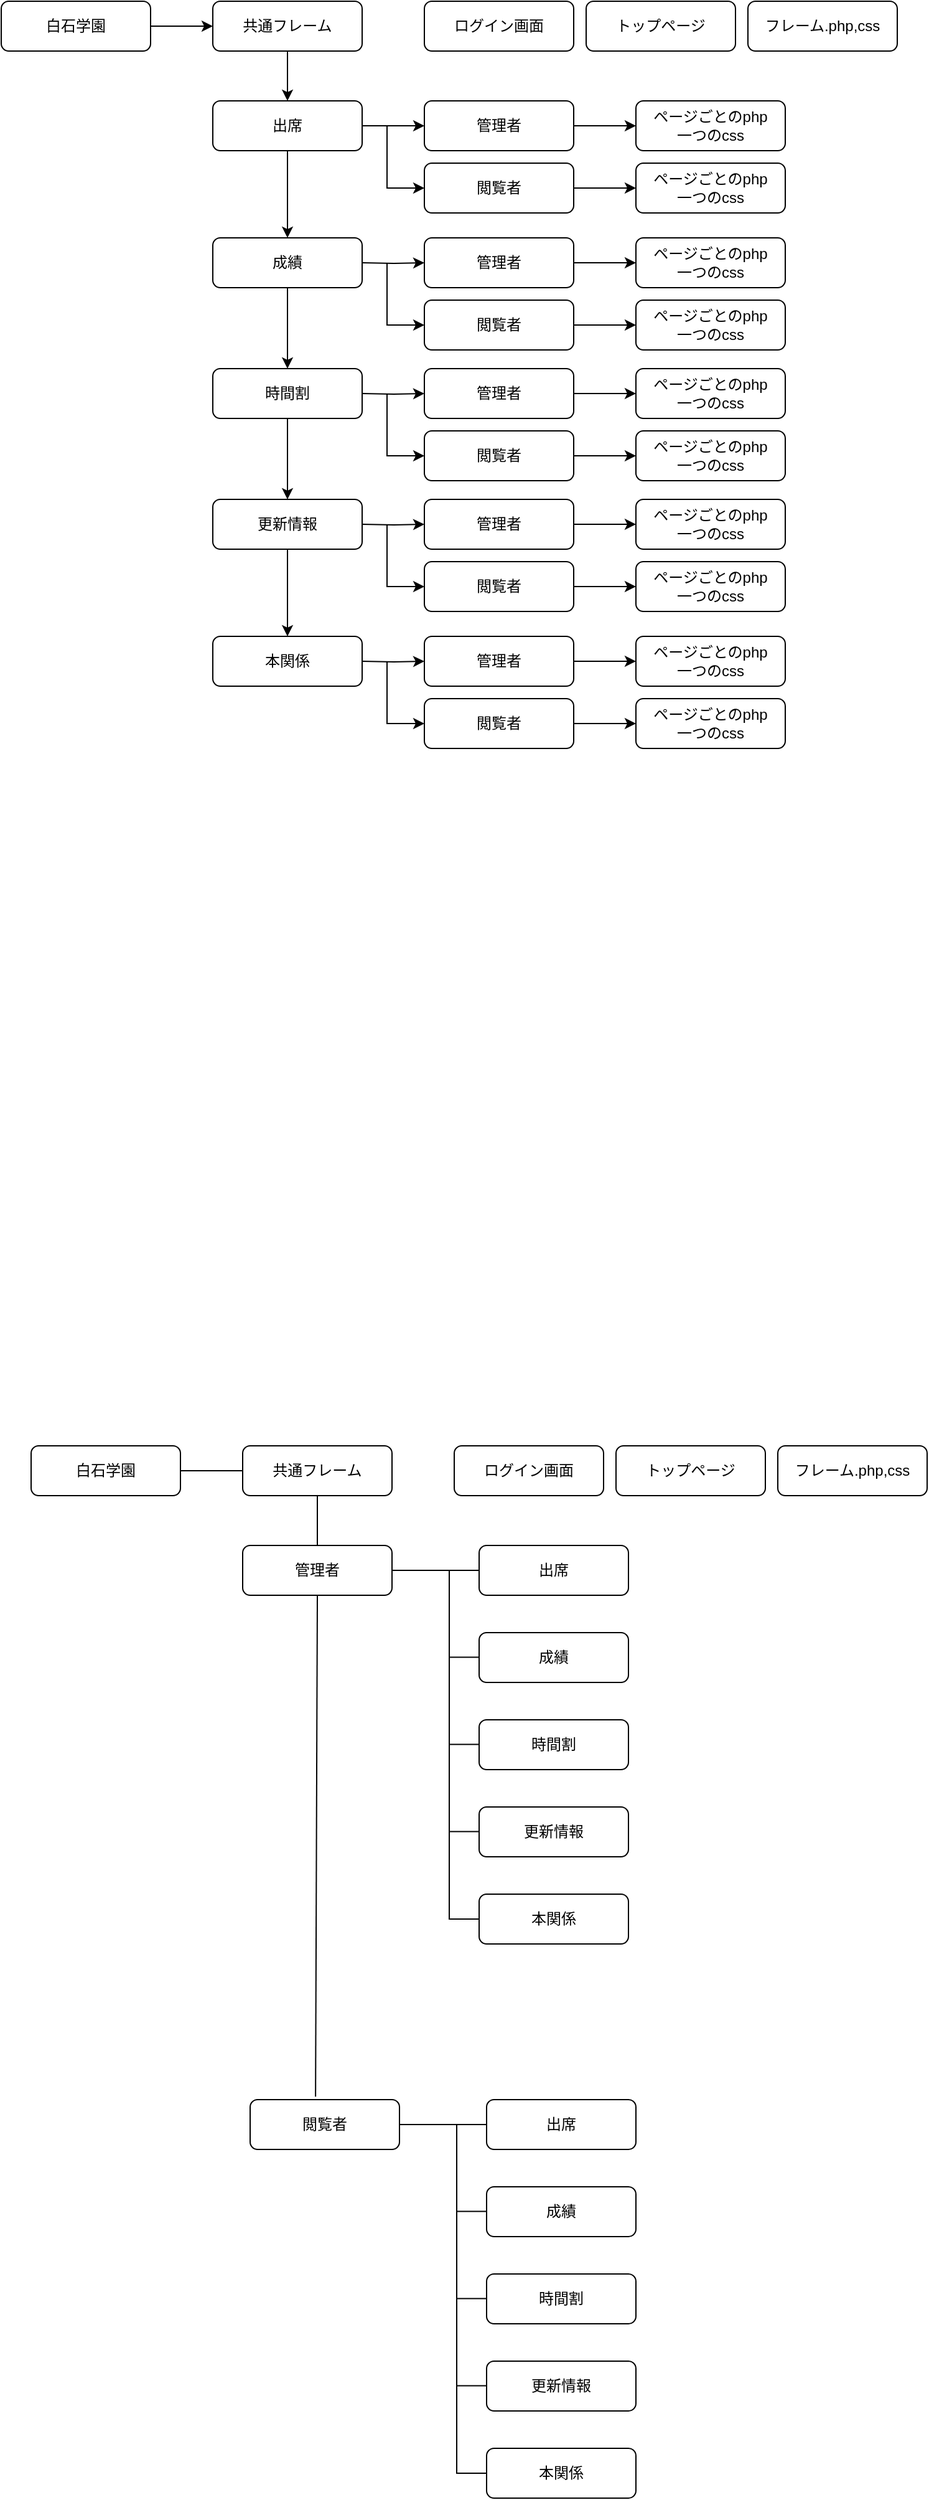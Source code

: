 <mxfile version="21.3.2" type="github">
  <diagram id="C5RBs43oDa-KdzZeNtuy" name="Page-1">
    <mxGraphModel dx="4350" dy="3439" grid="1" gridSize="10" guides="1" tooltips="1" connect="1" arrows="1" fold="1" page="1" pageScale="1" pageWidth="827" pageHeight="1169" math="0" shadow="0">
      <root>
        <mxCell id="WIyWlLk6GJQsqaUBKTNV-0" />
        <mxCell id="WIyWlLk6GJQsqaUBKTNV-1" parent="WIyWlLk6GJQsqaUBKTNV-0" />
        <mxCell id="jbVF1fTbUGlTqys_7suh-11" style="edgeStyle=orthogonalEdgeStyle;rounded=0;orthogonalLoop=1;jettySize=auto;html=1;entryX=0;entryY=0.5;entryDx=0;entryDy=0;" edge="1" parent="WIyWlLk6GJQsqaUBKTNV-1" source="WIyWlLk6GJQsqaUBKTNV-7" target="jbVF1fTbUGlTqys_7suh-2">
          <mxGeometry relative="1" as="geometry" />
        </mxCell>
        <mxCell id="WIyWlLk6GJQsqaUBKTNV-7" value="白石学園" style="rounded=1;whiteSpace=wrap;html=1;fontSize=12;glass=0;strokeWidth=1;shadow=0;" parent="WIyWlLk6GJQsqaUBKTNV-1" vertex="1">
          <mxGeometry x="30" y="-1120" width="120" height="40" as="geometry" />
        </mxCell>
        <mxCell id="jbVF1fTbUGlTqys_7suh-14" style="edgeStyle=orthogonalEdgeStyle;rounded=0;orthogonalLoop=1;jettySize=auto;html=1;exitX=0.5;exitY=1;exitDx=0;exitDy=0;entryX=0.5;entryY=0;entryDx=0;entryDy=0;" edge="1" parent="WIyWlLk6GJQsqaUBKTNV-1" source="jbVF1fTbUGlTqys_7suh-0" target="jbVF1fTbUGlTqys_7suh-5">
          <mxGeometry relative="1" as="geometry" />
        </mxCell>
        <mxCell id="jbVF1fTbUGlTqys_7suh-18" style="edgeStyle=orthogonalEdgeStyle;rounded=0;orthogonalLoop=1;jettySize=auto;html=1;exitX=1;exitY=0.5;exitDx=0;exitDy=0;entryX=0;entryY=0.5;entryDx=0;entryDy=0;" edge="1" parent="WIyWlLk6GJQsqaUBKTNV-1" source="jbVF1fTbUGlTqys_7suh-0" target="jbVF1fTbUGlTqys_7suh-9">
          <mxGeometry relative="1" as="geometry" />
        </mxCell>
        <mxCell id="jbVF1fTbUGlTqys_7suh-0" value="出席" style="rounded=1;whiteSpace=wrap;html=1;fontSize=12;glass=0;strokeWidth=1;shadow=0;" vertex="1" parent="WIyWlLk6GJQsqaUBKTNV-1">
          <mxGeometry x="200" y="-1040" width="120" height="40" as="geometry" />
        </mxCell>
        <mxCell id="jbVF1fTbUGlTqys_7suh-13" style="edgeStyle=orthogonalEdgeStyle;rounded=0;orthogonalLoop=1;jettySize=auto;html=1;exitX=0.5;exitY=1;exitDx=0;exitDy=0;entryX=0.5;entryY=0;entryDx=0;entryDy=0;" edge="1" parent="WIyWlLk6GJQsqaUBKTNV-1" source="jbVF1fTbUGlTqys_7suh-2" target="jbVF1fTbUGlTqys_7suh-0">
          <mxGeometry relative="1" as="geometry" />
        </mxCell>
        <mxCell id="jbVF1fTbUGlTqys_7suh-2" value="共通フレーム" style="rounded=1;whiteSpace=wrap;html=1;fontSize=12;glass=0;strokeWidth=1;shadow=0;" vertex="1" parent="WIyWlLk6GJQsqaUBKTNV-1">
          <mxGeometry x="200" y="-1120" width="120" height="40" as="geometry" />
        </mxCell>
        <mxCell id="jbVF1fTbUGlTqys_7suh-3" value="フレーム.php,css" style="rounded=1;whiteSpace=wrap;html=1;fontSize=12;glass=0;strokeWidth=1;shadow=0;" vertex="1" parent="WIyWlLk6GJQsqaUBKTNV-1">
          <mxGeometry x="630" y="-1120" width="120" height="40" as="geometry" />
        </mxCell>
        <mxCell id="jbVF1fTbUGlTqys_7suh-15" style="edgeStyle=orthogonalEdgeStyle;rounded=0;orthogonalLoop=1;jettySize=auto;html=1;exitX=0.5;exitY=1;exitDx=0;exitDy=0;" edge="1" parent="WIyWlLk6GJQsqaUBKTNV-1" source="jbVF1fTbUGlTqys_7suh-5" target="jbVF1fTbUGlTqys_7suh-6">
          <mxGeometry relative="1" as="geometry" />
        </mxCell>
        <mxCell id="jbVF1fTbUGlTqys_7suh-5" value="成績" style="rounded=1;whiteSpace=wrap;html=1;fontSize=12;glass=0;strokeWidth=1;shadow=0;" vertex="1" parent="WIyWlLk6GJQsqaUBKTNV-1">
          <mxGeometry x="200" y="-930" width="120" height="40" as="geometry" />
        </mxCell>
        <mxCell id="jbVF1fTbUGlTqys_7suh-16" style="edgeStyle=orthogonalEdgeStyle;rounded=0;orthogonalLoop=1;jettySize=auto;html=1;exitX=0.5;exitY=1;exitDx=0;exitDy=0;entryX=0.5;entryY=0;entryDx=0;entryDy=0;" edge="1" parent="WIyWlLk6GJQsqaUBKTNV-1" source="jbVF1fTbUGlTqys_7suh-6" target="jbVF1fTbUGlTqys_7suh-7">
          <mxGeometry relative="1" as="geometry" />
        </mxCell>
        <mxCell id="jbVF1fTbUGlTqys_7suh-6" value="時間割" style="rounded=1;whiteSpace=wrap;html=1;fontSize=12;glass=0;strokeWidth=1;shadow=0;" vertex="1" parent="WIyWlLk6GJQsqaUBKTNV-1">
          <mxGeometry x="200" y="-825" width="120" height="40" as="geometry" />
        </mxCell>
        <mxCell id="jbVF1fTbUGlTqys_7suh-17" style="edgeStyle=orthogonalEdgeStyle;rounded=0;orthogonalLoop=1;jettySize=auto;html=1;exitX=0.5;exitY=1;exitDx=0;exitDy=0;entryX=0.5;entryY=0;entryDx=0;entryDy=0;" edge="1" parent="WIyWlLk6GJQsqaUBKTNV-1" source="jbVF1fTbUGlTqys_7suh-7" target="jbVF1fTbUGlTqys_7suh-8">
          <mxGeometry relative="1" as="geometry" />
        </mxCell>
        <mxCell id="jbVF1fTbUGlTqys_7suh-7" value="更新情報" style="rounded=1;whiteSpace=wrap;html=1;fontSize=12;glass=0;strokeWidth=1;shadow=0;" vertex="1" parent="WIyWlLk6GJQsqaUBKTNV-1">
          <mxGeometry x="200" y="-720" width="120" height="40" as="geometry" />
        </mxCell>
        <mxCell id="jbVF1fTbUGlTqys_7suh-8" value="本関係" style="rounded=1;whiteSpace=wrap;html=1;fontSize=12;glass=0;strokeWidth=1;shadow=0;" vertex="1" parent="WIyWlLk6GJQsqaUBKTNV-1">
          <mxGeometry x="200" y="-610" width="120" height="40" as="geometry" />
        </mxCell>
        <mxCell id="jbVF1fTbUGlTqys_7suh-38" style="edgeStyle=orthogonalEdgeStyle;rounded=0;orthogonalLoop=1;jettySize=auto;html=1;" edge="1" parent="WIyWlLk6GJQsqaUBKTNV-1" source="jbVF1fTbUGlTqys_7suh-9">
          <mxGeometry relative="1" as="geometry">
            <mxPoint x="540" y="-1020" as="targetPoint" />
          </mxGeometry>
        </mxCell>
        <mxCell id="jbVF1fTbUGlTqys_7suh-9" value="管理者" style="rounded=1;whiteSpace=wrap;html=1;fontSize=12;glass=0;strokeWidth=1;shadow=0;" vertex="1" parent="WIyWlLk6GJQsqaUBKTNV-1">
          <mxGeometry x="370" y="-1040" width="120" height="40" as="geometry" />
        </mxCell>
        <mxCell id="jbVF1fTbUGlTqys_7suh-10" value="閲覧者" style="rounded=1;whiteSpace=wrap;html=1;fontSize=12;glass=0;strokeWidth=1;shadow=0;" vertex="1" parent="WIyWlLk6GJQsqaUBKTNV-1">
          <mxGeometry x="370" y="-990" width="120" height="40" as="geometry" />
        </mxCell>
        <mxCell id="jbVF1fTbUGlTqys_7suh-19" value="" style="endArrow=classic;html=1;rounded=0;entryX=0;entryY=0.5;entryDx=0;entryDy=0;" edge="1" parent="WIyWlLk6GJQsqaUBKTNV-1" target="jbVF1fTbUGlTqys_7suh-10">
          <mxGeometry width="50" height="50" relative="1" as="geometry">
            <mxPoint x="340" y="-1020" as="sourcePoint" />
            <mxPoint x="390" y="-920" as="targetPoint" />
            <Array as="points">
              <mxPoint x="340" y="-970" />
            </Array>
          </mxGeometry>
        </mxCell>
        <mxCell id="jbVF1fTbUGlTqys_7suh-20" value="ログイン画面" style="rounded=1;whiteSpace=wrap;html=1;fontSize=12;glass=0;strokeWidth=1;shadow=0;" vertex="1" parent="WIyWlLk6GJQsqaUBKTNV-1">
          <mxGeometry x="370" y="-1120" width="120" height="40" as="geometry" />
        </mxCell>
        <mxCell id="jbVF1fTbUGlTqys_7suh-21" value="トップページ" style="rounded=1;whiteSpace=wrap;html=1;fontSize=12;glass=0;strokeWidth=1;shadow=0;" vertex="1" parent="WIyWlLk6GJQsqaUBKTNV-1">
          <mxGeometry x="500" y="-1120" width="120" height="40" as="geometry" />
        </mxCell>
        <mxCell id="jbVF1fTbUGlTqys_7suh-22" style="edgeStyle=orthogonalEdgeStyle;rounded=0;orthogonalLoop=1;jettySize=auto;html=1;exitX=1;exitY=0.5;exitDx=0;exitDy=0;entryX=0;entryY=0.5;entryDx=0;entryDy=0;" edge="1" parent="WIyWlLk6GJQsqaUBKTNV-1" target="jbVF1fTbUGlTqys_7suh-23">
          <mxGeometry relative="1" as="geometry">
            <mxPoint x="320" y="-910" as="sourcePoint" />
          </mxGeometry>
        </mxCell>
        <mxCell id="jbVF1fTbUGlTqys_7suh-23" value="管理者" style="rounded=1;whiteSpace=wrap;html=1;fontSize=12;glass=0;strokeWidth=1;shadow=0;" vertex="1" parent="WIyWlLk6GJQsqaUBKTNV-1">
          <mxGeometry x="370" y="-930" width="120" height="40" as="geometry" />
        </mxCell>
        <mxCell id="jbVF1fTbUGlTqys_7suh-24" value="閲覧者" style="rounded=1;whiteSpace=wrap;html=1;fontSize=12;glass=0;strokeWidth=1;shadow=0;" vertex="1" parent="WIyWlLk6GJQsqaUBKTNV-1">
          <mxGeometry x="370" y="-880" width="120" height="40" as="geometry" />
        </mxCell>
        <mxCell id="jbVF1fTbUGlTqys_7suh-25" value="" style="endArrow=classic;html=1;rounded=0;entryX=0;entryY=0.5;entryDx=0;entryDy=0;" edge="1" parent="WIyWlLk6GJQsqaUBKTNV-1" target="jbVF1fTbUGlTqys_7suh-24">
          <mxGeometry width="50" height="50" relative="1" as="geometry">
            <mxPoint x="340" y="-910" as="sourcePoint" />
            <mxPoint x="390" y="-810" as="targetPoint" />
            <Array as="points">
              <mxPoint x="340" y="-860" />
            </Array>
          </mxGeometry>
        </mxCell>
        <mxCell id="jbVF1fTbUGlTqys_7suh-26" style="edgeStyle=orthogonalEdgeStyle;rounded=0;orthogonalLoop=1;jettySize=auto;html=1;exitX=1;exitY=0.5;exitDx=0;exitDy=0;entryX=0;entryY=0.5;entryDx=0;entryDy=0;" edge="1" parent="WIyWlLk6GJQsqaUBKTNV-1" target="jbVF1fTbUGlTqys_7suh-27">
          <mxGeometry relative="1" as="geometry">
            <mxPoint x="320" y="-805" as="sourcePoint" />
          </mxGeometry>
        </mxCell>
        <mxCell id="jbVF1fTbUGlTqys_7suh-27" value="管理者" style="rounded=1;whiteSpace=wrap;html=1;fontSize=12;glass=0;strokeWidth=1;shadow=0;" vertex="1" parent="WIyWlLk6GJQsqaUBKTNV-1">
          <mxGeometry x="370" y="-825" width="120" height="40" as="geometry" />
        </mxCell>
        <mxCell id="jbVF1fTbUGlTqys_7suh-28" value="閲覧者" style="rounded=1;whiteSpace=wrap;html=1;fontSize=12;glass=0;strokeWidth=1;shadow=0;" vertex="1" parent="WIyWlLk6GJQsqaUBKTNV-1">
          <mxGeometry x="370" y="-775" width="120" height="40" as="geometry" />
        </mxCell>
        <mxCell id="jbVF1fTbUGlTqys_7suh-29" value="" style="endArrow=classic;html=1;rounded=0;entryX=0;entryY=0.5;entryDx=0;entryDy=0;" edge="1" parent="WIyWlLk6GJQsqaUBKTNV-1" target="jbVF1fTbUGlTqys_7suh-28">
          <mxGeometry width="50" height="50" relative="1" as="geometry">
            <mxPoint x="340" y="-805" as="sourcePoint" />
            <mxPoint x="390" y="-705" as="targetPoint" />
            <Array as="points">
              <mxPoint x="340" y="-755" />
            </Array>
          </mxGeometry>
        </mxCell>
        <mxCell id="jbVF1fTbUGlTqys_7suh-30" style="edgeStyle=orthogonalEdgeStyle;rounded=0;orthogonalLoop=1;jettySize=auto;html=1;exitX=1;exitY=0.5;exitDx=0;exitDy=0;entryX=0;entryY=0.5;entryDx=0;entryDy=0;" edge="1" parent="WIyWlLk6GJQsqaUBKTNV-1" target="jbVF1fTbUGlTqys_7suh-31">
          <mxGeometry relative="1" as="geometry">
            <mxPoint x="320" y="-700" as="sourcePoint" />
          </mxGeometry>
        </mxCell>
        <mxCell id="jbVF1fTbUGlTqys_7suh-31" value="管理者" style="rounded=1;whiteSpace=wrap;html=1;fontSize=12;glass=0;strokeWidth=1;shadow=0;" vertex="1" parent="WIyWlLk6GJQsqaUBKTNV-1">
          <mxGeometry x="370" y="-720" width="120" height="40" as="geometry" />
        </mxCell>
        <mxCell id="jbVF1fTbUGlTqys_7suh-32" value="閲覧者" style="rounded=1;whiteSpace=wrap;html=1;fontSize=12;glass=0;strokeWidth=1;shadow=0;" vertex="1" parent="WIyWlLk6GJQsqaUBKTNV-1">
          <mxGeometry x="370" y="-670" width="120" height="40" as="geometry" />
        </mxCell>
        <mxCell id="jbVF1fTbUGlTqys_7suh-33" value="" style="endArrow=classic;html=1;rounded=0;entryX=0;entryY=0.5;entryDx=0;entryDy=0;" edge="1" parent="WIyWlLk6GJQsqaUBKTNV-1" target="jbVF1fTbUGlTqys_7suh-32">
          <mxGeometry width="50" height="50" relative="1" as="geometry">
            <mxPoint x="340" y="-700" as="sourcePoint" />
            <mxPoint x="390" y="-600" as="targetPoint" />
            <Array as="points">
              <mxPoint x="340" y="-650" />
            </Array>
          </mxGeometry>
        </mxCell>
        <mxCell id="jbVF1fTbUGlTqys_7suh-34" style="edgeStyle=orthogonalEdgeStyle;rounded=0;orthogonalLoop=1;jettySize=auto;html=1;exitX=1;exitY=0.5;exitDx=0;exitDy=0;entryX=0;entryY=0.5;entryDx=0;entryDy=0;" edge="1" parent="WIyWlLk6GJQsqaUBKTNV-1" target="jbVF1fTbUGlTqys_7suh-35">
          <mxGeometry relative="1" as="geometry">
            <mxPoint x="320" y="-590" as="sourcePoint" />
          </mxGeometry>
        </mxCell>
        <mxCell id="jbVF1fTbUGlTqys_7suh-35" value="管理者" style="rounded=1;whiteSpace=wrap;html=1;fontSize=12;glass=0;strokeWidth=1;shadow=0;" vertex="1" parent="WIyWlLk6GJQsqaUBKTNV-1">
          <mxGeometry x="370" y="-610" width="120" height="40" as="geometry" />
        </mxCell>
        <mxCell id="jbVF1fTbUGlTqys_7suh-36" value="閲覧者" style="rounded=1;whiteSpace=wrap;html=1;fontSize=12;glass=0;strokeWidth=1;shadow=0;" vertex="1" parent="WIyWlLk6GJQsqaUBKTNV-1">
          <mxGeometry x="370" y="-560" width="120" height="40" as="geometry" />
        </mxCell>
        <mxCell id="jbVF1fTbUGlTqys_7suh-37" value="" style="endArrow=classic;html=1;rounded=0;entryX=0;entryY=0.5;entryDx=0;entryDy=0;" edge="1" parent="WIyWlLk6GJQsqaUBKTNV-1" target="jbVF1fTbUGlTqys_7suh-36">
          <mxGeometry width="50" height="50" relative="1" as="geometry">
            <mxPoint x="340" y="-590" as="sourcePoint" />
            <mxPoint x="390" y="-490" as="targetPoint" />
            <Array as="points">
              <mxPoint x="340" y="-540" />
            </Array>
          </mxGeometry>
        </mxCell>
        <mxCell id="jbVF1fTbUGlTqys_7suh-39" value="ページごとのphp&lt;br&gt;一つのcss" style="rounded=1;whiteSpace=wrap;html=1;fontSize=12;glass=0;strokeWidth=1;shadow=0;" vertex="1" parent="WIyWlLk6GJQsqaUBKTNV-1">
          <mxGeometry x="540" y="-1040" width="120" height="40" as="geometry" />
        </mxCell>
        <mxCell id="jbVF1fTbUGlTqys_7suh-40" style="edgeStyle=orthogonalEdgeStyle;rounded=0;orthogonalLoop=1;jettySize=auto;html=1;" edge="1" parent="WIyWlLk6GJQsqaUBKTNV-1">
          <mxGeometry relative="1" as="geometry">
            <mxPoint x="540" y="-970" as="targetPoint" />
            <mxPoint x="490" y="-970" as="sourcePoint" />
          </mxGeometry>
        </mxCell>
        <mxCell id="jbVF1fTbUGlTqys_7suh-41" value="ページごとのphp&lt;br&gt;一つのcss" style="rounded=1;whiteSpace=wrap;html=1;fontSize=12;glass=0;strokeWidth=1;shadow=0;" vertex="1" parent="WIyWlLk6GJQsqaUBKTNV-1">
          <mxGeometry x="540" y="-990" width="120" height="40" as="geometry" />
        </mxCell>
        <mxCell id="jbVF1fTbUGlTqys_7suh-42" style="edgeStyle=orthogonalEdgeStyle;rounded=0;orthogonalLoop=1;jettySize=auto;html=1;" edge="1" parent="WIyWlLk6GJQsqaUBKTNV-1">
          <mxGeometry relative="1" as="geometry">
            <mxPoint x="540" y="-910" as="targetPoint" />
            <mxPoint x="490" y="-910" as="sourcePoint" />
          </mxGeometry>
        </mxCell>
        <mxCell id="jbVF1fTbUGlTqys_7suh-43" value="ページごとのphp&lt;br&gt;一つのcss" style="rounded=1;whiteSpace=wrap;html=1;fontSize=12;glass=0;strokeWidth=1;shadow=0;" vertex="1" parent="WIyWlLk6GJQsqaUBKTNV-1">
          <mxGeometry x="540" y="-930" width="120" height="40" as="geometry" />
        </mxCell>
        <mxCell id="jbVF1fTbUGlTqys_7suh-44" style="edgeStyle=orthogonalEdgeStyle;rounded=0;orthogonalLoop=1;jettySize=auto;html=1;" edge="1" parent="WIyWlLk6GJQsqaUBKTNV-1">
          <mxGeometry relative="1" as="geometry">
            <mxPoint x="540" y="-860" as="targetPoint" />
            <mxPoint x="490" y="-860" as="sourcePoint" />
          </mxGeometry>
        </mxCell>
        <mxCell id="jbVF1fTbUGlTqys_7suh-45" value="ページごとのphp&lt;br&gt;一つのcss" style="rounded=1;whiteSpace=wrap;html=1;fontSize=12;glass=0;strokeWidth=1;shadow=0;" vertex="1" parent="WIyWlLk6GJQsqaUBKTNV-1">
          <mxGeometry x="540" y="-880" width="120" height="40" as="geometry" />
        </mxCell>
        <mxCell id="jbVF1fTbUGlTqys_7suh-46" style="edgeStyle=orthogonalEdgeStyle;rounded=0;orthogonalLoop=1;jettySize=auto;html=1;" edge="1" parent="WIyWlLk6GJQsqaUBKTNV-1">
          <mxGeometry relative="1" as="geometry">
            <mxPoint x="540" y="-805" as="targetPoint" />
            <mxPoint x="490" y="-805" as="sourcePoint" />
          </mxGeometry>
        </mxCell>
        <mxCell id="jbVF1fTbUGlTqys_7suh-47" value="ページごとのphp&lt;br&gt;一つのcss" style="rounded=1;whiteSpace=wrap;html=1;fontSize=12;glass=0;strokeWidth=1;shadow=0;" vertex="1" parent="WIyWlLk6GJQsqaUBKTNV-1">
          <mxGeometry x="540" y="-825" width="120" height="40" as="geometry" />
        </mxCell>
        <mxCell id="jbVF1fTbUGlTqys_7suh-48" style="edgeStyle=orthogonalEdgeStyle;rounded=0;orthogonalLoop=1;jettySize=auto;html=1;" edge="1" parent="WIyWlLk6GJQsqaUBKTNV-1">
          <mxGeometry relative="1" as="geometry">
            <mxPoint x="540" y="-755" as="targetPoint" />
            <mxPoint x="490" y="-755" as="sourcePoint" />
          </mxGeometry>
        </mxCell>
        <mxCell id="jbVF1fTbUGlTqys_7suh-49" value="ページごとのphp&lt;br&gt;一つのcss" style="rounded=1;whiteSpace=wrap;html=1;fontSize=12;glass=0;strokeWidth=1;shadow=0;" vertex="1" parent="WIyWlLk6GJQsqaUBKTNV-1">
          <mxGeometry x="540" y="-775" width="120" height="40" as="geometry" />
        </mxCell>
        <mxCell id="jbVF1fTbUGlTqys_7suh-50" style="edgeStyle=orthogonalEdgeStyle;rounded=0;orthogonalLoop=1;jettySize=auto;html=1;" edge="1" parent="WIyWlLk6GJQsqaUBKTNV-1">
          <mxGeometry relative="1" as="geometry">
            <mxPoint x="540" y="-700" as="targetPoint" />
            <mxPoint x="490" y="-700" as="sourcePoint" />
          </mxGeometry>
        </mxCell>
        <mxCell id="jbVF1fTbUGlTqys_7suh-51" value="ページごとのphp&lt;br&gt;一つのcss" style="rounded=1;whiteSpace=wrap;html=1;fontSize=12;glass=0;strokeWidth=1;shadow=0;" vertex="1" parent="WIyWlLk6GJQsqaUBKTNV-1">
          <mxGeometry x="540" y="-720" width="120" height="40" as="geometry" />
        </mxCell>
        <mxCell id="jbVF1fTbUGlTqys_7suh-52" style="edgeStyle=orthogonalEdgeStyle;rounded=0;orthogonalLoop=1;jettySize=auto;html=1;" edge="1" parent="WIyWlLk6GJQsqaUBKTNV-1">
          <mxGeometry relative="1" as="geometry">
            <mxPoint x="540" y="-650" as="targetPoint" />
            <mxPoint x="490" y="-650" as="sourcePoint" />
          </mxGeometry>
        </mxCell>
        <mxCell id="jbVF1fTbUGlTqys_7suh-53" value="ページごとのphp&lt;br&gt;一つのcss" style="rounded=1;whiteSpace=wrap;html=1;fontSize=12;glass=0;strokeWidth=1;shadow=0;" vertex="1" parent="WIyWlLk6GJQsqaUBKTNV-1">
          <mxGeometry x="540" y="-670" width="120" height="40" as="geometry" />
        </mxCell>
        <mxCell id="jbVF1fTbUGlTqys_7suh-54" style="edgeStyle=orthogonalEdgeStyle;rounded=0;orthogonalLoop=1;jettySize=auto;html=1;" edge="1" parent="WIyWlLk6GJQsqaUBKTNV-1">
          <mxGeometry relative="1" as="geometry">
            <mxPoint x="540" y="-590" as="targetPoint" />
            <mxPoint x="490" y="-590" as="sourcePoint" />
          </mxGeometry>
        </mxCell>
        <mxCell id="jbVF1fTbUGlTqys_7suh-55" value="ページごとのphp&lt;br&gt;一つのcss" style="rounded=1;whiteSpace=wrap;html=1;fontSize=12;glass=0;strokeWidth=1;shadow=0;" vertex="1" parent="WIyWlLk6GJQsqaUBKTNV-1">
          <mxGeometry x="540" y="-610" width="120" height="40" as="geometry" />
        </mxCell>
        <mxCell id="jbVF1fTbUGlTqys_7suh-56" style="edgeStyle=orthogonalEdgeStyle;rounded=0;orthogonalLoop=1;jettySize=auto;html=1;" edge="1" parent="WIyWlLk6GJQsqaUBKTNV-1">
          <mxGeometry relative="1" as="geometry">
            <mxPoint x="540" y="-540" as="targetPoint" />
            <mxPoint x="490" y="-540" as="sourcePoint" />
          </mxGeometry>
        </mxCell>
        <mxCell id="jbVF1fTbUGlTqys_7suh-57" value="ページごとのphp&lt;br&gt;一つのcss" style="rounded=1;whiteSpace=wrap;html=1;fontSize=12;glass=0;strokeWidth=1;shadow=0;" vertex="1" parent="WIyWlLk6GJQsqaUBKTNV-1">
          <mxGeometry x="540" y="-560" width="120" height="40" as="geometry" />
        </mxCell>
        <mxCell id="jbVF1fTbUGlTqys_7suh-58" value="白石学園" style="rounded=1;whiteSpace=wrap;html=1;fontSize=12;glass=0;strokeWidth=1;shadow=0;" vertex="1" parent="WIyWlLk6GJQsqaUBKTNV-1">
          <mxGeometry x="54" y="40" width="120" height="40" as="geometry" />
        </mxCell>
        <mxCell id="jbVF1fTbUGlTqys_7suh-59" value="共通フレーム" style="rounded=1;whiteSpace=wrap;html=1;fontSize=12;glass=0;strokeWidth=1;shadow=0;" vertex="1" parent="WIyWlLk6GJQsqaUBKTNV-1">
          <mxGeometry x="224" y="40" width="120" height="40" as="geometry" />
        </mxCell>
        <mxCell id="jbVF1fTbUGlTqys_7suh-60" value="フレーム.php,css" style="rounded=1;whiteSpace=wrap;html=1;fontSize=12;glass=0;strokeWidth=1;shadow=0;" vertex="1" parent="WIyWlLk6GJQsqaUBKTNV-1">
          <mxGeometry x="654" y="40" width="120" height="40" as="geometry" />
        </mxCell>
        <mxCell id="jbVF1fTbUGlTqys_7suh-61" value="ログイン画面" style="rounded=1;whiteSpace=wrap;html=1;fontSize=12;glass=0;strokeWidth=1;shadow=0;" vertex="1" parent="WIyWlLk6GJQsqaUBKTNV-1">
          <mxGeometry x="394" y="40" width="120" height="40" as="geometry" />
        </mxCell>
        <mxCell id="jbVF1fTbUGlTqys_7suh-62" value="トップページ" style="rounded=1;whiteSpace=wrap;html=1;fontSize=12;glass=0;strokeWidth=1;shadow=0;" vertex="1" parent="WIyWlLk6GJQsqaUBKTNV-1">
          <mxGeometry x="524" y="40" width="120" height="40" as="geometry" />
        </mxCell>
        <mxCell id="jbVF1fTbUGlTqys_7suh-63" value="管理者" style="rounded=1;whiteSpace=wrap;html=1;fontSize=12;glass=0;strokeWidth=1;shadow=0;" vertex="1" parent="WIyWlLk6GJQsqaUBKTNV-1">
          <mxGeometry x="224" y="120" width="120" height="40" as="geometry" />
        </mxCell>
        <mxCell id="jbVF1fTbUGlTqys_7suh-64" value="閲覧者" style="rounded=1;whiteSpace=wrap;html=1;fontSize=12;glass=0;strokeWidth=1;shadow=0;" vertex="1" parent="WIyWlLk6GJQsqaUBKTNV-1">
          <mxGeometry x="230" y="565" width="120" height="40" as="geometry" />
        </mxCell>
        <mxCell id="jbVF1fTbUGlTqys_7suh-65" value="出席" style="rounded=1;whiteSpace=wrap;html=1;fontSize=12;glass=0;strokeWidth=1;shadow=0;" vertex="1" parent="WIyWlLk6GJQsqaUBKTNV-1">
          <mxGeometry x="414" y="120" width="120" height="40" as="geometry" />
        </mxCell>
        <mxCell id="jbVF1fTbUGlTqys_7suh-66" value="成績" style="rounded=1;whiteSpace=wrap;html=1;fontSize=12;glass=0;strokeWidth=1;shadow=0;" vertex="1" parent="WIyWlLk6GJQsqaUBKTNV-1">
          <mxGeometry x="414" y="190" width="120" height="40" as="geometry" />
        </mxCell>
        <mxCell id="jbVF1fTbUGlTqys_7suh-67" value="時間割" style="rounded=1;whiteSpace=wrap;html=1;fontSize=12;glass=0;strokeWidth=1;shadow=0;" vertex="1" parent="WIyWlLk6GJQsqaUBKTNV-1">
          <mxGeometry x="414" y="260" width="120" height="40" as="geometry" />
        </mxCell>
        <mxCell id="jbVF1fTbUGlTqys_7suh-68" value="更新情報" style="rounded=1;whiteSpace=wrap;html=1;fontSize=12;glass=0;strokeWidth=1;shadow=0;" vertex="1" parent="WIyWlLk6GJQsqaUBKTNV-1">
          <mxGeometry x="414" y="330" width="120" height="40" as="geometry" />
        </mxCell>
        <mxCell id="jbVF1fTbUGlTqys_7suh-69" value="本関係" style="rounded=1;whiteSpace=wrap;html=1;fontSize=12;glass=0;strokeWidth=1;shadow=0;" vertex="1" parent="WIyWlLk6GJQsqaUBKTNV-1">
          <mxGeometry x="414" y="400" width="120" height="40" as="geometry" />
        </mxCell>
        <mxCell id="jbVF1fTbUGlTqys_7suh-75" value="" style="endArrow=none;html=1;rounded=0;exitX=1;exitY=0.5;exitDx=0;exitDy=0;entryX=0;entryY=0.5;entryDx=0;entryDy=0;" edge="1" parent="WIyWlLk6GJQsqaUBKTNV-1" source="jbVF1fTbUGlTqys_7suh-58" target="jbVF1fTbUGlTqys_7suh-59">
          <mxGeometry width="50" height="50" relative="1" as="geometry">
            <mxPoint x="340" y="60" as="sourcePoint" />
            <mxPoint x="390" y="10" as="targetPoint" />
          </mxGeometry>
        </mxCell>
        <mxCell id="jbVF1fTbUGlTqys_7suh-76" value="" style="endArrow=none;html=1;rounded=0;exitX=0.5;exitY=1;exitDx=0;exitDy=0;entryX=0.5;entryY=0;entryDx=0;entryDy=0;" edge="1" parent="WIyWlLk6GJQsqaUBKTNV-1" source="jbVF1fTbUGlTqys_7suh-59" target="jbVF1fTbUGlTqys_7suh-63">
          <mxGeometry width="50" height="50" relative="1" as="geometry">
            <mxPoint x="340" y="60" as="sourcePoint" />
            <mxPoint x="390" y="10" as="targetPoint" />
          </mxGeometry>
        </mxCell>
        <mxCell id="jbVF1fTbUGlTqys_7suh-77" value="" style="endArrow=none;html=1;rounded=0;exitX=0.5;exitY=1;exitDx=0;exitDy=0;entryX=0.438;entryY=-0.059;entryDx=0;entryDy=0;entryPerimeter=0;" edge="1" parent="WIyWlLk6GJQsqaUBKTNV-1" source="jbVF1fTbUGlTqys_7suh-63" target="jbVF1fTbUGlTqys_7suh-64">
          <mxGeometry width="50" height="50" relative="1" as="geometry">
            <mxPoint x="294" y="90" as="sourcePoint" />
            <mxPoint x="294" y="130" as="targetPoint" />
          </mxGeometry>
        </mxCell>
        <mxCell id="jbVF1fTbUGlTqys_7suh-78" value="" style="endArrow=none;html=1;rounded=0;exitX=1;exitY=0.5;exitDx=0;exitDy=0;entryX=0;entryY=0.5;entryDx=0;entryDy=0;" edge="1" parent="WIyWlLk6GJQsqaUBKTNV-1" source="jbVF1fTbUGlTqys_7suh-63" target="jbVF1fTbUGlTqys_7suh-69">
          <mxGeometry width="50" height="50" relative="1" as="geometry">
            <mxPoint x="340" y="310" as="sourcePoint" />
            <mxPoint x="390" y="260" as="targetPoint" />
            <Array as="points">
              <mxPoint x="390" y="140" />
              <mxPoint x="390" y="420" />
            </Array>
          </mxGeometry>
        </mxCell>
        <mxCell id="jbVF1fTbUGlTqys_7suh-79" value="" style="endArrow=none;html=1;rounded=0;entryX=0;entryY=0.5;entryDx=0;entryDy=0;" edge="1" parent="WIyWlLk6GJQsqaUBKTNV-1" target="jbVF1fTbUGlTqys_7suh-65">
          <mxGeometry width="50" height="50" relative="1" as="geometry">
            <mxPoint x="390" y="140" as="sourcePoint" />
            <mxPoint x="410" y="140" as="targetPoint" />
          </mxGeometry>
        </mxCell>
        <mxCell id="jbVF1fTbUGlTqys_7suh-80" value="" style="endArrow=none;html=1;rounded=0;entryX=0;entryY=0.5;entryDx=0;entryDy=0;" edge="1" parent="WIyWlLk6GJQsqaUBKTNV-1">
          <mxGeometry width="50" height="50" relative="1" as="geometry">
            <mxPoint x="390" y="209.8" as="sourcePoint" />
            <mxPoint x="414" y="209.8" as="targetPoint" />
          </mxGeometry>
        </mxCell>
        <mxCell id="jbVF1fTbUGlTqys_7suh-81" value="" style="endArrow=none;html=1;rounded=0;entryX=0;entryY=0.5;entryDx=0;entryDy=0;" edge="1" parent="WIyWlLk6GJQsqaUBKTNV-1">
          <mxGeometry width="50" height="50" relative="1" as="geometry">
            <mxPoint x="390" y="279.8" as="sourcePoint" />
            <mxPoint x="414" y="279.8" as="targetPoint" />
          </mxGeometry>
        </mxCell>
        <mxCell id="jbVF1fTbUGlTqys_7suh-82" value="" style="endArrow=none;html=1;rounded=0;entryX=0;entryY=0.5;entryDx=0;entryDy=0;" edge="1" parent="WIyWlLk6GJQsqaUBKTNV-1">
          <mxGeometry width="50" height="50" relative="1" as="geometry">
            <mxPoint x="390" y="349.8" as="sourcePoint" />
            <mxPoint x="414" y="349.8" as="targetPoint" />
          </mxGeometry>
        </mxCell>
        <mxCell id="jbVF1fTbUGlTqys_7suh-83" value="出席" style="rounded=1;whiteSpace=wrap;html=1;fontSize=12;glass=0;strokeWidth=1;shadow=0;" vertex="1" parent="WIyWlLk6GJQsqaUBKTNV-1">
          <mxGeometry x="420" y="565" width="120" height="40" as="geometry" />
        </mxCell>
        <mxCell id="jbVF1fTbUGlTqys_7suh-84" value="成績" style="rounded=1;whiteSpace=wrap;html=1;fontSize=12;glass=0;strokeWidth=1;shadow=0;" vertex="1" parent="WIyWlLk6GJQsqaUBKTNV-1">
          <mxGeometry x="420" y="635" width="120" height="40" as="geometry" />
        </mxCell>
        <mxCell id="jbVF1fTbUGlTqys_7suh-85" value="時間割" style="rounded=1;whiteSpace=wrap;html=1;fontSize=12;glass=0;strokeWidth=1;shadow=0;" vertex="1" parent="WIyWlLk6GJQsqaUBKTNV-1">
          <mxGeometry x="420" y="705" width="120" height="40" as="geometry" />
        </mxCell>
        <mxCell id="jbVF1fTbUGlTqys_7suh-86" value="更新情報" style="rounded=1;whiteSpace=wrap;html=1;fontSize=12;glass=0;strokeWidth=1;shadow=0;" vertex="1" parent="WIyWlLk6GJQsqaUBKTNV-1">
          <mxGeometry x="420" y="775" width="120" height="40" as="geometry" />
        </mxCell>
        <mxCell id="jbVF1fTbUGlTqys_7suh-87" value="本関係" style="rounded=1;whiteSpace=wrap;html=1;fontSize=12;glass=0;strokeWidth=1;shadow=0;" vertex="1" parent="WIyWlLk6GJQsqaUBKTNV-1">
          <mxGeometry x="420" y="845" width="120" height="40" as="geometry" />
        </mxCell>
        <mxCell id="jbVF1fTbUGlTqys_7suh-88" value="" style="endArrow=none;html=1;rounded=0;exitX=1;exitY=0.5;exitDx=0;exitDy=0;entryX=0;entryY=0.5;entryDx=0;entryDy=0;" edge="1" parent="WIyWlLk6GJQsqaUBKTNV-1" target="jbVF1fTbUGlTqys_7suh-87">
          <mxGeometry width="50" height="50" relative="1" as="geometry">
            <mxPoint x="350" y="585" as="sourcePoint" />
            <mxPoint x="396" y="705" as="targetPoint" />
            <Array as="points">
              <mxPoint x="396" y="585" />
              <mxPoint x="396" y="865" />
            </Array>
          </mxGeometry>
        </mxCell>
        <mxCell id="jbVF1fTbUGlTqys_7suh-89" value="" style="endArrow=none;html=1;rounded=0;entryX=0;entryY=0.5;entryDx=0;entryDy=0;" edge="1" parent="WIyWlLk6GJQsqaUBKTNV-1" target="jbVF1fTbUGlTqys_7suh-83">
          <mxGeometry width="50" height="50" relative="1" as="geometry">
            <mxPoint x="396" y="585" as="sourcePoint" />
            <mxPoint x="416" y="585" as="targetPoint" />
          </mxGeometry>
        </mxCell>
        <mxCell id="jbVF1fTbUGlTqys_7suh-90" value="" style="endArrow=none;html=1;rounded=0;entryX=0;entryY=0.5;entryDx=0;entryDy=0;" edge="1" parent="WIyWlLk6GJQsqaUBKTNV-1">
          <mxGeometry width="50" height="50" relative="1" as="geometry">
            <mxPoint x="396" y="654.8" as="sourcePoint" />
            <mxPoint x="420" y="654.8" as="targetPoint" />
          </mxGeometry>
        </mxCell>
        <mxCell id="jbVF1fTbUGlTqys_7suh-91" value="" style="endArrow=none;html=1;rounded=0;entryX=0;entryY=0.5;entryDx=0;entryDy=0;" edge="1" parent="WIyWlLk6GJQsqaUBKTNV-1">
          <mxGeometry width="50" height="50" relative="1" as="geometry">
            <mxPoint x="396" y="724.8" as="sourcePoint" />
            <mxPoint x="420" y="724.8" as="targetPoint" />
          </mxGeometry>
        </mxCell>
        <mxCell id="jbVF1fTbUGlTqys_7suh-92" value="" style="endArrow=none;html=1;rounded=0;entryX=0;entryY=0.5;entryDx=0;entryDy=0;" edge="1" parent="WIyWlLk6GJQsqaUBKTNV-1">
          <mxGeometry width="50" height="50" relative="1" as="geometry">
            <mxPoint x="396" y="794.8" as="sourcePoint" />
            <mxPoint x="420" y="794.8" as="targetPoint" />
          </mxGeometry>
        </mxCell>
      </root>
    </mxGraphModel>
  </diagram>
</mxfile>
